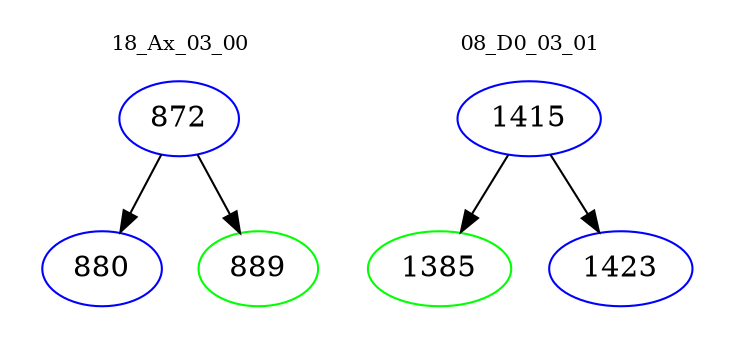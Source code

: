 digraph{
subgraph cluster_0 {
color = white
label = "18_Ax_03_00";
fontsize=10;
T0_872 [label="872", color="blue"]
T0_872 -> T0_880 [color="black"]
T0_880 [label="880", color="blue"]
T0_872 -> T0_889 [color="black"]
T0_889 [label="889", color="green"]
}
subgraph cluster_1 {
color = white
label = "08_D0_03_01";
fontsize=10;
T1_1415 [label="1415", color="blue"]
T1_1415 -> T1_1385 [color="black"]
T1_1385 [label="1385", color="green"]
T1_1415 -> T1_1423 [color="black"]
T1_1423 [label="1423", color="blue"]
}
}
